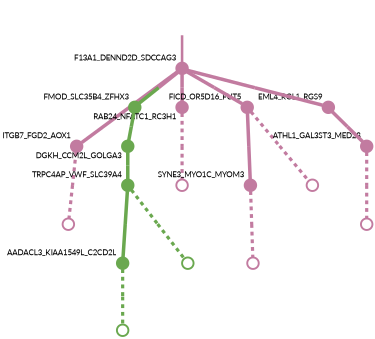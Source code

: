 strict digraph  {
graph[splines=false]; nodesep=0.7; rankdir=TB; ranksep=0.6; forcelabels=true; dpi=600; size=2.5;
0 [color="#c27ba0ff", fillcolor="#c27ba0ff", fixedsize=true, fontname=Lato, fontsize="12pt", height="0.25", label="", penwidth=3, shape=circle, style=filled, xlabel=F13A1_DENND2D_SDCCAG3];
2 [color="#c27ba0ff", fillcolor="#c27ba0ff", fixedsize=true, fontname=Lato, fontsize="12pt", height="0.25", label="", penwidth=3, shape=circle, style=filled, xlabel=ITGB7_FGD2_AOX1];
5 [color="#6aa84fff", fillcolor="#6aa84fff", fixedsize=true, fontname=Lato, fontsize="12pt", height="0.25", label="", penwidth=3, shape=circle, style=filled, xlabel=FMOD_SLC35B4_ZFHX3];
7 [color="#c27ba0ff", fillcolor="#c27ba0ff", fixedsize=true, fontname=Lato, fontsize="12pt", height="0.25", label="", penwidth=3, shape=circle, style=filled, xlabel=RAB24_NFATC1_RC3H1];
8 [color="#c27ba0ff", fillcolor="#c27ba0ff", fixedsize=true, fontname=Lato, fontsize="12pt", height="0.25", label="", penwidth=3, shape=circle, style=filled, xlabel=FICD_OR5D16_FUT5];
10 [color="#c27ba0ff", fillcolor="#c27ba0ff", fixedsize=true, fontname=Lato, fontsize="12pt", height="0.25", label="", penwidth=3, shape=circle, style=filled, xlabel=EML4_RGL1_RGS9];
1 [color="#c27ba0ff", fillcolor="#c27ba0ff", fixedsize=true, fontname=Lato, fontsize="12pt", height="0.25", label="", penwidth=3, shape=circle, style=filled, xlabel=SYNE3_MYO1C_MYOM3];
13 [color="#c27ba0ff", fillcolor="#c27ba0ff", fixedsize=true, fontname=Lato, fontsize="12pt", height="0.25", label="", penwidth=3, shape=circle, style=solid, xlabel=""];
14 [color="#c27ba0ff", fillcolor="#c27ba0ff", fixedsize=true, fontname=Lato, fontsize="12pt", height="0.25", label="", penwidth=3, shape=circle, style=solid, xlabel=""];
3 [color="#6aa84fff", fillcolor="#6aa84fff", fixedsize=true, fontname=Lato, fontsize="12pt", height="0.25", label="", penwidth=3, shape=circle, style=filled, xlabel=AADACL3_KIAA1549L_C2CD2L];
11 [color="#6aa84fff", fillcolor="#6aa84fff", fixedsize=true, fontname=Lato, fontsize="12pt", height="0.25", label="", penwidth=3, shape=circle, style=solid, xlabel=""];
4 [color="#6aa84fff", fillcolor="#6aa84fff", fixedsize=true, fontname=Lato, fontsize="12pt", height="0.25", label="", penwidth=3, shape=circle, style=filled, xlabel=TRPC4AP_VWF_SLC39A4];
12 [color="#6aa84fff", fillcolor="#6aa84fff", fixedsize=true, fontname=Lato, fontsize="12pt", height="0.25", label="", penwidth=3, shape=circle, style=solid, xlabel=""];
6 [color="#6aa84fff", fillcolor="#6aa84fff", fixedsize=true, fontname=Lato, fontsize="12pt", height="0.25", label="", penwidth=3, shape=circle, style=filled, xlabel=DGKH_CCM2L_GOLGA3];
15 [color="#c27ba0ff", fillcolor="#c27ba0ff", fixedsize=true, fontname=Lato, fontsize="12pt", height="0.25", label="", penwidth=3, shape=circle, style=solid, xlabel=""];
16 [color="#c27ba0ff", fillcolor="#c27ba0ff", fixedsize=true, fontname=Lato, fontsize="12pt", height="0.25", label="", penwidth=3, shape=circle, style=solid, xlabel=""];
9 [color="#c27ba0ff", fillcolor="#c27ba0ff", fixedsize=true, fontname=Lato, fontsize="12pt", height="0.25", label="", penwidth=3, shape=circle, style=filled, xlabel=ATHL1_GAL3ST3_MED28];
17 [color="#c27ba0ff", fillcolor="#c27ba0ff", fixedsize=true, fontname=Lato, fontsize="12pt", height="0.25", label="", penwidth=3, shape=circle, style=solid, xlabel=""];
normal [label="", penwidth=3, style=invis, xlabel=F13A1_DENND2D_SDCCAG3];
0 -> 2  [arrowsize=0, color="#c27ba0ff;0.5:#c27ba0ff", minlen="2.0", penwidth="5.5", style=solid];
0 -> 5  [arrowsize=0, color="#c27ba0ff;0.5:#6aa84fff", minlen="1.7999999523162842", penwidth="5.5", style=solid];
0 -> 7  [arrowsize=0, color="#c27ba0ff;0.5:#c27ba0ff", minlen="1.2000000476837158", penwidth="5.5", style=solid];
0 -> 8  [arrowsize=0, color="#c27ba0ff;0.5:#c27ba0ff", minlen="1.0", penwidth="5.5", style=solid];
0 -> 10  [arrowsize=0, color="#c27ba0ff;0.5:#c27ba0ff", minlen="1.0", penwidth="5.5", style=solid];
2 -> 14  [arrowsize=0, color="#c27ba0ff;0.5:#c27ba0ff", minlen="2.0", penwidth=5, style=dashed];
5 -> 6  [arrowsize=0, color="#6aa84fff;0.5:#6aa84fff", minlen="1.600000023841858", penwidth="5.5", style=solid];
7 -> 15  [arrowsize=0, color="#c27ba0ff;0.5:#c27ba0ff", minlen="2.0", penwidth=5, style=dashed];
8 -> 1  [arrowsize=0, color="#c27ba0ff;0.5:#c27ba0ff", minlen="2.0", penwidth="5.5", style=solid];
8 -> 16  [arrowsize=0, color="#c27ba0ff;0.5:#c27ba0ff", minlen="2.0", penwidth=5, style=dashed];
10 -> 9  [arrowsize=0, color="#c27ba0ff;0.5:#c27ba0ff", minlen="1.0", penwidth="5.5", style=solid];
1 -> 13  [arrowsize=0, color="#c27ba0ff;0.5:#c27ba0ff", minlen="2.0", penwidth=5, style=dashed];
3 -> 11  [arrowsize=0, color="#6aa84fff;0.5:#6aa84fff", minlen="2.0", penwidth=5, style=dashed];
4 -> 3  [arrowsize=0, color="#6aa84fff;0.5:#6aa84fff", minlen="2.0", penwidth="5.5", style=solid];
4 -> 12  [arrowsize=0, color="#6aa84fff;0.5:#6aa84fff", minlen="2.0", penwidth=5, style=dashed];
6 -> 4  [arrowsize=0, color="#6aa84fff;0.5:#6aa84fff", minlen="1.7999999523162842", penwidth="5.5", style=solid];
9 -> 17  [arrowsize=0, color="#c27ba0ff;0.5:#c27ba0ff", minlen="2.0", penwidth=5, style=dashed];
normal -> 0  [arrowsize=0, color="#c27ba0ff", label="", penwidth=4, style=solid];
}
